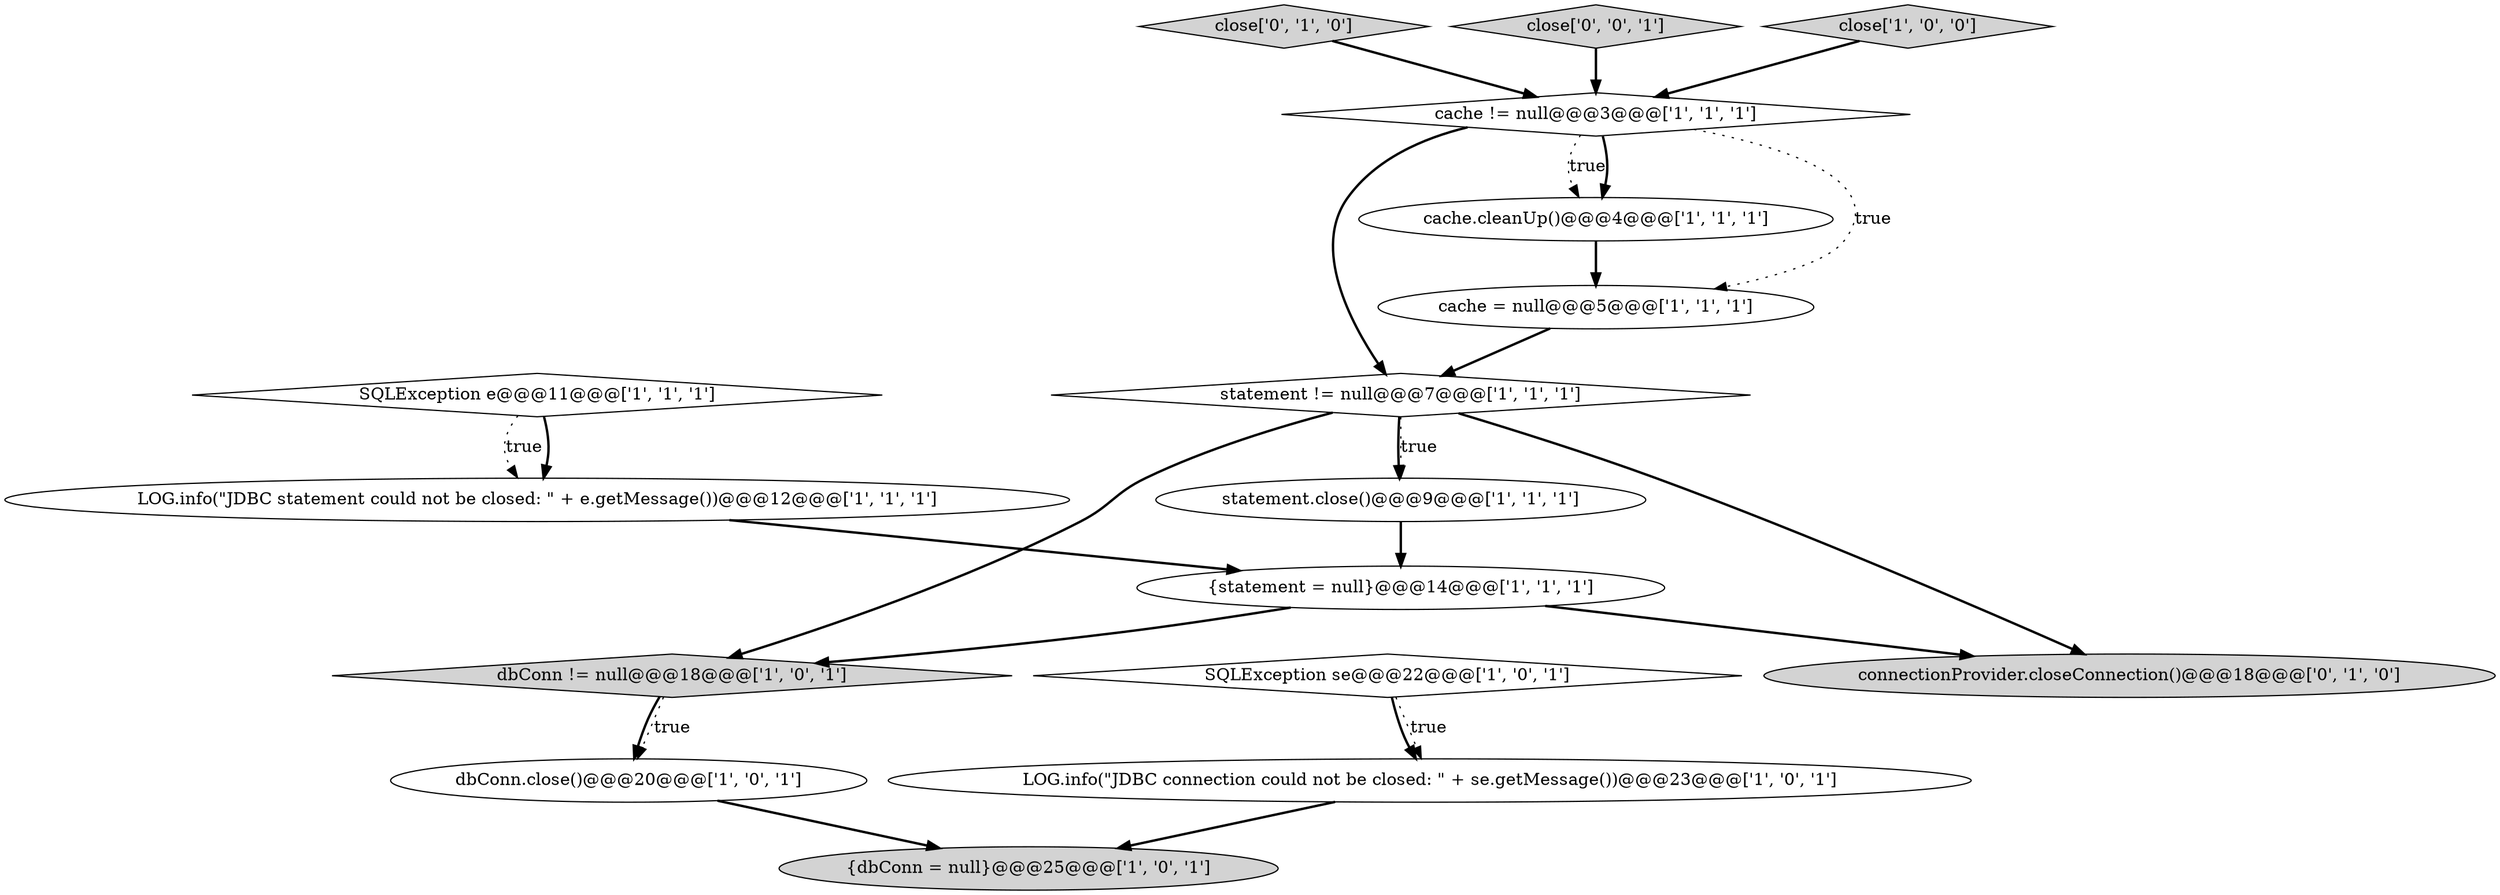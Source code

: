 digraph {
4 [style = filled, label = "SQLException se@@@22@@@['1', '0', '1']", fillcolor = white, shape = diamond image = "AAA0AAABBB1BBB"];
5 [style = filled, label = "cache != null@@@3@@@['1', '1', '1']", fillcolor = white, shape = diamond image = "AAA0AAABBB1BBB"];
15 [style = filled, label = "close['0', '1', '0']", fillcolor = lightgray, shape = diamond image = "AAA0AAABBB2BBB"];
3 [style = filled, label = "{statement = null}@@@14@@@['1', '1', '1']", fillcolor = white, shape = ellipse image = "AAA0AAABBB1BBB"];
16 [style = filled, label = "close['0', '0', '1']", fillcolor = lightgray, shape = diamond image = "AAA0AAABBB3BBB"];
0 [style = filled, label = "{dbConn = null}@@@25@@@['1', '0', '1']", fillcolor = lightgray, shape = ellipse image = "AAA0AAABBB1BBB"];
1 [style = filled, label = "cache.cleanUp()@@@4@@@['1', '1', '1']", fillcolor = white, shape = ellipse image = "AAA0AAABBB1BBB"];
14 [style = filled, label = "connectionProvider.closeConnection()@@@18@@@['0', '1', '0']", fillcolor = lightgray, shape = ellipse image = "AAA0AAABBB2BBB"];
2 [style = filled, label = "SQLException e@@@11@@@['1', '1', '1']", fillcolor = white, shape = diamond image = "AAA0AAABBB1BBB"];
8 [style = filled, label = "statement.close()@@@9@@@['1', '1', '1']", fillcolor = white, shape = ellipse image = "AAA0AAABBB1BBB"];
11 [style = filled, label = "dbConn.close()@@@20@@@['1', '0', '1']", fillcolor = white, shape = ellipse image = "AAA0AAABBB1BBB"];
12 [style = filled, label = "LOG.info(\"JDBC connection could not be closed: \" + se.getMessage())@@@23@@@['1', '0', '1']", fillcolor = white, shape = ellipse image = "AAA0AAABBB1BBB"];
10 [style = filled, label = "close['1', '0', '0']", fillcolor = lightgray, shape = diamond image = "AAA0AAABBB1BBB"];
13 [style = filled, label = "LOG.info(\"JDBC statement could not be closed: \" + e.getMessage())@@@12@@@['1', '1', '1']", fillcolor = white, shape = ellipse image = "AAA0AAABBB1BBB"];
9 [style = filled, label = "dbConn != null@@@18@@@['1', '0', '1']", fillcolor = lightgray, shape = diamond image = "AAA0AAABBB1BBB"];
7 [style = filled, label = "statement != null@@@7@@@['1', '1', '1']", fillcolor = white, shape = diamond image = "AAA0AAABBB1BBB"];
6 [style = filled, label = "cache = null@@@5@@@['1', '1', '1']", fillcolor = white, shape = ellipse image = "AAA0AAABBB1BBB"];
9->11 [style = bold, label=""];
9->11 [style = dotted, label="true"];
5->1 [style = dotted, label="true"];
3->14 [style = bold, label=""];
8->3 [style = bold, label=""];
5->6 [style = dotted, label="true"];
7->8 [style = bold, label=""];
12->0 [style = bold, label=""];
15->5 [style = bold, label=""];
2->13 [style = bold, label=""];
7->14 [style = bold, label=""];
7->9 [style = bold, label=""];
3->9 [style = bold, label=""];
5->1 [style = bold, label=""];
11->0 [style = bold, label=""];
1->6 [style = bold, label=""];
10->5 [style = bold, label=""];
13->3 [style = bold, label=""];
16->5 [style = bold, label=""];
4->12 [style = bold, label=""];
5->7 [style = bold, label=""];
6->7 [style = bold, label=""];
4->12 [style = dotted, label="true"];
7->8 [style = dotted, label="true"];
2->13 [style = dotted, label="true"];
}
